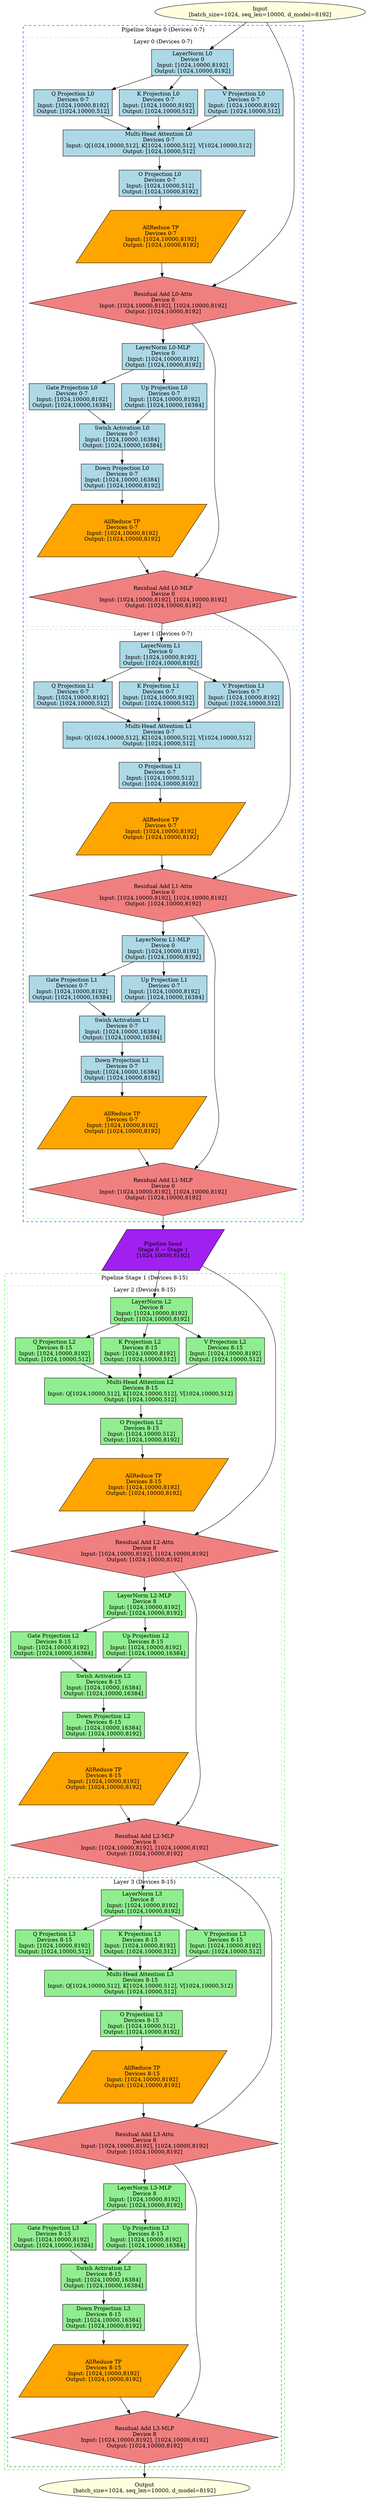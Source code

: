 digraph baseline_tp8_pp2_complete {
    comment="Dense Transformer Baseline: TP=8, PP=2 - Complete 4-Layer DAG"
    rankdir=TB
    size="150,120"
    compound=true
    
    // Input node
    input [label="Input\n[batch_size=1024, seq_len=10000, d_model=8192]", shape=ellipse, style=filled, fillcolor=lightyellow]
    
    // ========== PIPELINE STAGE 0 (Devices 0-7) - Layers 0-1 ==========
    subgraph cluster_stage0 {
        label="Pipeline Stage 0 (Devices 0-7)"
        style=dashed
        color=blue
        
        // ========== LAYER 0 ==========
        subgraph cluster_layer0 {
            label="Layer 0 (Devices 0-7)"
            style=dashed
            color=lightblue
            
            // LayerNorm for attention
            layernorm_0_attn [label="LayerNorm L0\nDevice 0\nInput: [1024,10000,8192]\nOutput: [1024,10000,8192]", shape=rectangle, style=filled, fillcolor=lightblue]
            
            // QKV Projections - tensor parallel across devices 0-7
            q_proj_0 [label="Q Projection L0\nDevices 0-7\nInput: [1024,10000,8192]\nOutput: [1024,10000,512]", shape=rectangle, style=filled, fillcolor=lightblue]
            k_proj_0 [label="K Projection L0\nDevices 0-7\nInput: [1024,10000,8192]\nOutput: [1024,10000,512]", shape=rectangle, style=filled, fillcolor=lightblue]
            v_proj_0 [label="V Projection L0\nDevices 0-7\nInput: [1024,10000,8192]\nOutput: [1024,10000,512]", shape=rectangle, style=filled, fillcolor=lightblue]
            
            // Multi-head attention - tensor parallel across devices 0-7
            attention_0 [label="Multi-Head Attention L0\nDevices 0-7\nInput: Q[1024,10000,512], K[1024,10000,512], V[1024,10000,512]\nOutput: [1024,10000,512]", shape=rectangle, style=filled, fillcolor=lightblue]
            
            // Output projection - tensor parallel
            o_proj_0 [label="O Projection L0\nDevices 0-7\nInput: [1024,10000,512]\nOutput: [1024,10000,8192]", shape=rectangle, style=filled, fillcolor=lightblue]
            
            // All-reduce for attention output
            all_reduce_0_attn [label="AllReduce TP\nDevices 0-7\nInput: [1024,10000,8192]\nOutput: [1024,10000,8192]", shape=parallelogram, style=filled, fillcolor=orange]
            
            // Residual connection for attention
            residual_0_attn [label="Residual Add L0-Attn\nDevice 0\nInput: [1024,10000,8192], [1024,10000,8192]\nOutput: [1024,10000,8192]", shape=diamond, style=filled, fillcolor=lightcoral]
            
            // MLP components
            layernorm_0_mlp [label="LayerNorm L0-MLP\nDevice 0\nInput: [1024,10000,8192]\nOutput: [1024,10000,8192]", shape=rectangle, style=filled, fillcolor=lightblue]
            
            // MLP projections - tensor parallel
            gate_proj_0 [label="Gate Projection L0\nDevices 0-7\nInput: [1024,10000,8192]\nOutput: [1024,10000,16384]", shape=rectangle, style=filled, fillcolor=lightblue]
            up_proj_0 [label="Up Projection L0\nDevices 0-7\nInput: [1024,10000,8192]\nOutput: [1024,10000,16384]", shape=rectangle, style=filled, fillcolor=lightblue]
            
            // Activation
            mlp_activation_0 [label="Swish Activation L0\nDevices 0-7\nInput: [1024,10000,16384]\nOutput: [1024,10000,16384]", shape=rectangle, style=filled, fillcolor=lightblue]
            
            // Down projection
            down_proj_0 [label="Down Projection L0\nDevices 0-7\nInput: [1024,10000,16384]\nOutput: [1024,10000,8192]", shape=rectangle, style=filled, fillcolor=lightblue]
            
            // All-reduce for MLP output
            all_reduce_0_mlp [label="AllReduce TP\nDevices 0-7\nInput: [1024,10000,8192]\nOutput: [1024,10000,8192]", shape=parallelogram, style=filled, fillcolor=orange]
            
            // Residual connection for MLP
            residual_0_mlp [label="Residual Add L0-MLP\nDevice 0\nInput: [1024,10000,8192], [1024,10000,8192]\nOutput: [1024,10000,8192]", shape=diamond, style=filled, fillcolor=lightcoral]
        }
        
        // ========== LAYER 1 ==========
        subgraph cluster_layer1 {
            label="Layer 1 (Devices 0-7)"
            style=dashed
            color=lightgreen
            
            // LayerNorm for attention
            layernorm_1_attn [label="LayerNorm L1\nDevice 0\nInput: [1024,10000,8192]\nOutput: [1024,10000,8192]", shape=rectangle, style=filled, fillcolor=lightblue]
            
            // QKV projections
            q_proj_1 [label="Q Projection L1\nDevices 0-7\nInput: [1024,10000,8192]\nOutput: [1024,10000,512]", shape=rectangle, style=filled, fillcolor=lightblue]
            k_proj_1 [label="K Projection L1\nDevices 0-7\nInput: [1024,10000,8192]\nOutput: [1024,10000,512]", shape=rectangle, style=filled, fillcolor=lightblue]
            v_proj_1 [label="V Projection L1\nDevices 0-7\nInput: [1024,10000,8192]\nOutput: [1024,10000,512]", shape=rectangle, style=filled, fillcolor=lightblue]
            
            // Attention
            attention_1 [label="Multi-Head Attention L1\nDevices 0-7\nInput: Q[1024,10000,512], K[1024,10000,512], V[1024,10000,512]\nOutput: [1024,10000,512]", shape=rectangle, style=filled, fillcolor=lightblue]
            o_proj_1 [label="O Projection L1\nDevices 0-7\nInput: [1024,10000,512]\nOutput: [1024,10000,8192]", shape=rectangle, style=filled, fillcolor=lightblue]
            all_reduce_1_attn [label="AllReduce TP\nDevices 0-7\nInput: [1024,10000,8192]\nOutput: [1024,10000,8192]", shape=parallelogram, style=filled, fillcolor=orange]
            residual_1_attn [label="Residual Add L1-Attn\nDevice 0\nInput: [1024,10000,8192], [1024,10000,8192]\nOutput: [1024,10000,8192]", shape=diamond, style=filled, fillcolor=lightcoral]
            
            // MLP components
            layernorm_1_mlp [label="LayerNorm L1-MLP\nDevice 0\nInput: [1024,10000,8192]\nOutput: [1024,10000,8192]", shape=rectangle, style=filled, fillcolor=lightblue]
            gate_proj_1 [label="Gate Projection L1\nDevices 0-7\nInput: [1024,10000,8192]\nOutput: [1024,10000,16384]", shape=rectangle, style=filled, fillcolor=lightblue]
            up_proj_1 [label="Up Projection L1\nDevices 0-7\nInput: [1024,10000,8192]\nOutput: [1024,10000,16384]", shape=rectangle, style=filled, fillcolor=lightblue]
            mlp_activation_1 [label="Swish Activation L1\nDevices 0-7\nInput: [1024,10000,16384]\nOutput: [1024,10000,16384]", shape=rectangle, style=filled, fillcolor=lightblue]
            down_proj_1 [label="Down Projection L1\nDevices 0-7\nInput: [1024,10000,16384]\nOutput: [1024,10000,8192]", shape=rectangle, style=filled, fillcolor=lightblue]
            all_reduce_1_mlp [label="AllReduce TP\nDevices 0-7\nInput: [1024,10000,8192]\nOutput: [1024,10000,8192]", shape=parallelogram, style=filled, fillcolor=orange]
            residual_1_mlp [label="Residual Add L1-MLP\nDevice 0\nInput: [1024,10000,8192], [1024,10000,8192]\nOutput: [1024,10000,8192]", shape=diamond, style=filled, fillcolor=lightcoral]
        }
    }
    
    // ========== PIPELINE STAGE 1 (Devices 8-15) - Layers 2-3 ==========
    subgraph cluster_stage1 {
        label="Pipeline Stage 1 (Devices 8-15)"
        style=dashed
        color=green
        
        // ========== LAYER 2 ==========
        subgraph cluster_layer2 {
            label="Layer 2 (Devices 8-15)"
            style=dashed
            color=lightgreen
            
            // LayerNorm for attention
            layernorm_2_attn [label="LayerNorm L2\nDevice 8\nInput: [1024,10000,8192]\nOutput: [1024,10000,8192]", shape=rectangle, style=filled, fillcolor=lightgreen]
            
            // QKV projections
            q_proj_2 [label="Q Projection L2\nDevices 8-15\nInput: [1024,10000,8192]\nOutput: [1024,10000,512]", shape=rectangle, style=filled, fillcolor=lightgreen]
            k_proj_2 [label="K Projection L2\nDevices 8-15\nInput: [1024,10000,8192]\nOutput: [1024,10000,512]", shape=rectangle, style=filled, fillcolor=lightgreen]
            v_proj_2 [label="V Projection L2\nDevices 8-15\nInput: [1024,10000,8192]\nOutput: [1024,10000,512]", shape=rectangle, style=filled, fillcolor=lightgreen]
            
            // Attention
            attention_2 [label="Multi-Head Attention L2\nDevices 8-15\nInput: Q[1024,10000,512], K[1024,10000,512], V[1024,10000,512]\nOutput: [1024,10000,512]", shape=rectangle, style=filled, fillcolor=lightgreen]
            o_proj_2 [label="O Projection L2\nDevices 8-15\nInput: [1024,10000,512]\nOutput: [1024,10000,8192]", shape=rectangle, style=filled, fillcolor=lightgreen]
            all_reduce_2_attn [label="AllReduce TP\nDevices 8-15\nInput: [1024,10000,8192]\nOutput: [1024,10000,8192]", shape=parallelogram, style=filled, fillcolor=orange]
            residual_2_attn [label="Residual Add L2-Attn\nDevice 8\nInput: [1024,10000,8192], [1024,10000,8192]\nOutput: [1024,10000,8192]", shape=diamond, style=filled, fillcolor=lightcoral]
            
            // MLP components
            layernorm_2_mlp [label="LayerNorm L2-MLP\nDevice 8\nInput: [1024,10000,8192]\nOutput: [1024,10000,8192]", shape=rectangle, style=filled, fillcolor=lightgreen]
            gate_proj_2 [label="Gate Projection L2\nDevices 8-15\nInput: [1024,10000,8192]\nOutput: [1024,10000,16384]", shape=rectangle, style=filled, fillcolor=lightgreen]
            up_proj_2 [label="Up Projection L2\nDevices 8-15\nInput: [1024,10000,8192]\nOutput: [1024,10000,16384]", shape=rectangle, style=filled, fillcolor=lightgreen]
            mlp_activation_2 [label="Swish Activation L2\nDevices 8-15\nInput: [1024,10000,16384]\nOutput: [1024,10000,16384]", shape=rectangle, style=filled, fillcolor=lightgreen]
            down_proj_2 [label="Down Projection L2\nDevices 8-15\nInput: [1024,10000,16384]\nOutput: [1024,10000,8192]", shape=rectangle, style=filled, fillcolor=lightgreen]
            all_reduce_2_mlp [label="AllReduce TP\nDevices 8-15\nInput: [1024,10000,8192]\nOutput: [1024,10000,8192]", shape=parallelogram, style=filled, fillcolor=orange]
            residual_2_mlp [label="Residual Add L2-MLP\nDevice 8\nInput: [1024,10000,8192], [1024,10000,8192]\nOutput: [1024,10000,8192]", shape=diamond, style=filled, fillcolor=lightcoral]
        }
        
        // ========== LAYER 3 ==========
        subgraph cluster_layer3 {
            label="Layer 3 (Devices 8-15)"
            style=dashed
            color=darkgreen
            
            // LayerNorm for attention
            layernorm_3_attn [label="LayerNorm L3\nDevice 8\nInput: [1024,10000,8192]\nOutput: [1024,10000,8192]", shape=rectangle, style=filled, fillcolor=lightgreen]
            
            // QKV projections
            q_proj_3 [label="Q Projection L3\nDevices 8-15\nInput: [1024,10000,8192]\nOutput: [1024,10000,512]", shape=rectangle, style=filled, fillcolor=lightgreen]
            k_proj_3 [label="K Projection L3\nDevices 8-15\nInput: [1024,10000,8192]\nOutput: [1024,10000,512]", shape=rectangle, style=filled, fillcolor=lightgreen]
            v_proj_3 [label="V Projection L3\nDevices 8-15\nInput: [1024,10000,8192]\nOutput: [1024,10000,512]", shape=rectangle, style=filled, fillcolor=lightgreen]
            
            // Attention
            attention_3 [label="Multi-Head Attention L3\nDevices 8-15\nInput: Q[1024,10000,512], K[1024,10000,512], V[1024,10000,512]\nOutput: [1024,10000,512]", shape=rectangle, style=filled, fillcolor=lightgreen]
            o_proj_3 [label="O Projection L3\nDevices 8-15\nInput: [1024,10000,512]\nOutput: [1024,10000,8192]", shape=rectangle, style=filled, fillcolor=lightgreen]
            all_reduce_3_attn [label="AllReduce TP\nDevices 8-15\nInput: [1024,10000,8192]\nOutput: [1024,10000,8192]", shape=parallelogram, style=filled, fillcolor=orange]
            residual_3_attn [label="Residual Add L3-Attn\nDevice 8\nInput: [1024,10000,8192], [1024,10000,8192]\nOutput: [1024,10000,8192]", shape=diamond, style=filled, fillcolor=lightcoral]
            
            // MLP components
            layernorm_3_mlp [label="LayerNorm L3-MLP\nDevice 8\nInput: [1024,10000,8192]\nOutput: [1024,10000,8192]", shape=rectangle, style=filled, fillcolor=lightgreen]
            gate_proj_3 [label="Gate Projection L3\nDevices 8-15\nInput: [1024,10000,8192]\nOutput: [1024,10000,16384]", shape=rectangle, style=filled, fillcolor=lightgreen]
            up_proj_3 [label="Up Projection L3\nDevices 8-15\nInput: [1024,10000,8192]\nOutput: [1024,10000,16384]", shape=rectangle, style=filled, fillcolor=lightgreen]
            mlp_activation_3 [label="Swish Activation L3\nDevices 8-15\nInput: [1024,10000,16384]\nOutput: [1024,10000,16384]", shape=rectangle, style=filled, fillcolor=lightgreen]
            down_proj_3 [label="Down Projection L3\nDevices 8-15\nInput: [1024,10000,16384]\nOutput: [1024,10000,8192]", shape=rectangle, style=filled, fillcolor=lightgreen]
            all_reduce_3_mlp [label="AllReduce TP\nDevices 8-15\nInput: [1024,10000,8192]\nOutput: [1024,10000,8192]", shape=parallelogram, style=filled, fillcolor=orange]
            residual_3_mlp [label="Residual Add L3-MLP\nDevice 8\nInput: [1024,10000,8192], [1024,10000,8192]\nOutput: [1024,10000,8192]", shape=diamond, style=filled, fillcolor=lightcoral]
        }
    }
    
    // Pipeline communication
    pipeline_send [label="Pipeline Send\nStage 0 → Stage 1\n[1024,10000,8192]", shape=parallelogram, style=filled, fillcolor=purple]
    
    // Output
    output [label="Output\n[batch_size=1024, seq_len=10000, d_model=8192]", shape=ellipse, style=filled, fillcolor=lightyellow]
    
    // ========== CONNECTIONS ==========
    // Layer 0
    input -> layernorm_0_attn
    layernorm_0_attn -> q_proj_0
    layernorm_0_attn -> k_proj_0
    layernorm_0_attn -> v_proj_0
    q_proj_0 -> attention_0
    k_proj_0 -> attention_0
    v_proj_0 -> attention_0
    attention_0 -> o_proj_0
    o_proj_0 -> all_reduce_0_attn
    all_reduce_0_attn -> residual_0_attn
    input -> residual_0_attn
    
    residual_0_attn -> layernorm_0_mlp
    layernorm_0_mlp -> gate_proj_0
    layernorm_0_mlp -> up_proj_0
    gate_proj_0 -> mlp_activation_0
    up_proj_0 -> mlp_activation_0
    mlp_activation_0 -> down_proj_0
    down_proj_0 -> all_reduce_0_mlp
    all_reduce_0_mlp -> residual_0_mlp
    residual_0_attn -> residual_0_mlp
    
    // Layer 1
    residual_0_mlp -> layernorm_1_attn
    layernorm_1_attn -> q_proj_1
    layernorm_1_attn -> k_proj_1
    layernorm_1_attn -> v_proj_1
    q_proj_1 -> attention_1
    k_proj_1 -> attention_1
    v_proj_1 -> attention_1
    attention_1 -> o_proj_1
    o_proj_1 -> all_reduce_1_attn
    all_reduce_1_attn -> residual_1_attn
    residual_0_mlp -> residual_1_attn
    
    residual_1_attn -> layernorm_1_mlp
    layernorm_1_mlp -> gate_proj_1
    layernorm_1_mlp -> up_proj_1
    gate_proj_1 -> mlp_activation_1
    up_proj_1 -> mlp_activation_1
    mlp_activation_1 -> down_proj_1
    down_proj_1 -> all_reduce_1_mlp
    all_reduce_1_mlp -> residual_1_mlp
    residual_1_attn -> residual_1_mlp
    
    // Pipeline communication
    residual_1_mlp -> pipeline_send
    
    // Layer 2
    pipeline_send -> layernorm_2_attn
    layernorm_2_attn -> q_proj_2
    layernorm_2_attn -> k_proj_2
    layernorm_2_attn -> v_proj_2
    q_proj_2 -> attention_2
    k_proj_2 -> attention_2
    v_proj_2 -> attention_2
    attention_2 -> o_proj_2
    o_proj_2 -> all_reduce_2_attn
    all_reduce_2_attn -> residual_2_attn
    pipeline_send -> residual_2_attn
    
    residual_2_attn -> layernorm_2_mlp
    layernorm_2_mlp -> gate_proj_2
    layernorm_2_mlp -> up_proj_2
    gate_proj_2 -> mlp_activation_2
    up_proj_2 -> mlp_activation_2
    mlp_activation_2 -> down_proj_2
    down_proj_2 -> all_reduce_2_mlp
    all_reduce_2_mlp -> residual_2_mlp
    residual_2_attn -> residual_2_mlp
    
    // Layer 3
    residual_2_mlp -> layernorm_3_attn
    layernorm_3_attn -> q_proj_3
    layernorm_3_attn -> k_proj_3
    layernorm_3_attn -> v_proj_3
    q_proj_3 -> attention_3
    k_proj_3 -> attention_3
    v_proj_3 -> attention_3
    attention_3 -> o_proj_3
    o_proj_3 -> all_reduce_3_attn
    all_reduce_3_attn -> residual_3_attn
    residual_2_mlp -> residual_3_attn
    
    residual_3_attn -> layernorm_3_mlp
    layernorm_3_mlp -> gate_proj_3
    layernorm_3_mlp -> up_proj_3
    gate_proj_3 -> mlp_activation_3
    up_proj_3 -> mlp_activation_3
    mlp_activation_3 -> down_proj_3
    down_proj_3 -> all_reduce_3_mlp
    all_reduce_3_mlp -> residual_3_mlp
    residual_3_attn -> residual_3_mlp
    
    residual_3_mlp -> output
}